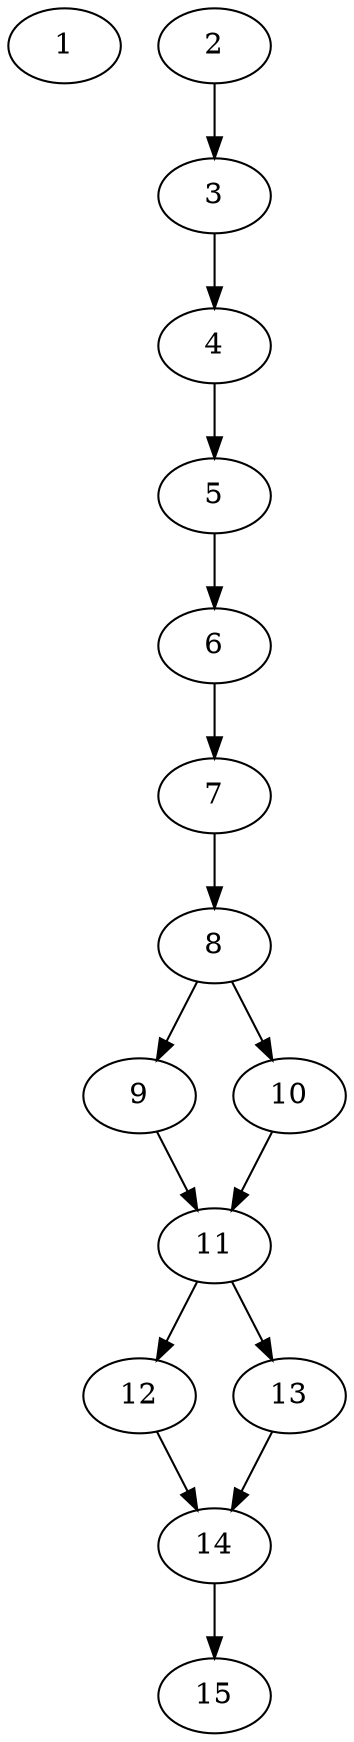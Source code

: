 // DAG automatically generated by daggen at Thu Oct  3 13:59:26 2019
// ./daggen --dot -n 15 --ccr 0.4 --fat 0.3 --regular 0.9 --density 0.9 --mindata 5242880 --maxdata 52428800 
digraph G {
  1 [size="52096000", alpha="0.00", expect_size="20838400"] 
  2 [size="69624320", alpha="0.14", expect_size="27849728"] 
  2 -> 3 [size ="27849728"]
  3 [size="56962560", alpha="0.16", expect_size="22785024"] 
  3 -> 4 [size ="22785024"]
  4 [size="58972160", alpha="0.14", expect_size="23588864"] 
  4 -> 5 [size ="23588864"]
  5 [size="89134080", alpha="0.11", expect_size="35653632"] 
  5 -> 6 [size ="35653632"]
  6 [size="68546560", alpha="0.08", expect_size="27418624"] 
  6 -> 7 [size ="27418624"]
  7 [size="35079680", alpha="0.09", expect_size="14031872"] 
  7 -> 8 [size ="14031872"]
  8 [size="81377280", alpha="0.19", expect_size="32550912"] 
  8 -> 9 [size ="32550912"]
  8 -> 10 [size ="32550912"]
  9 [size="19665920", alpha="0.12", expect_size="7866368"] 
  9 -> 11 [size ="7866368"]
  10 [size="28190720", alpha="0.01", expect_size="11276288"] 
  10 -> 11 [size ="11276288"]
  11 [size="82242560", alpha="0.06", expect_size="32897024"] 
  11 -> 12 [size ="32897024"]
  11 -> 13 [size ="32897024"]
  12 [size="84075520", alpha="0.07", expect_size="33630208"] 
  12 -> 14 [size ="33630208"]
  13 [size="46786560", alpha="0.02", expect_size="18714624"] 
  13 -> 14 [size ="18714624"]
  14 [size="20879360", alpha="0.12", expect_size="8351744"] 
  14 -> 15 [size ="8351744"]
  15 [size="104824320", alpha="0.18", expect_size="41929728"] 
}

